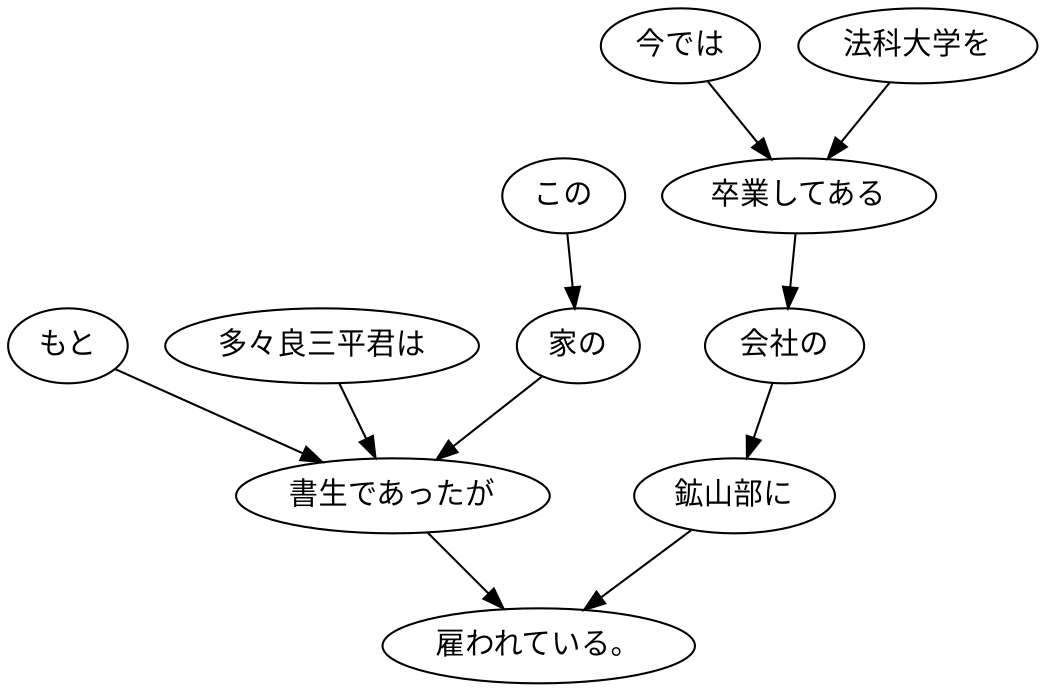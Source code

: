 digraph graph2963 {
	node0 [label="多々良三平君は"];
	node1 [label="もと"];
	node2 [label="この"];
	node3 [label="家の"];
	node4 [label="書生であったが"];
	node5 [label="今では"];
	node6 [label="法科大学を"];
	node7 [label="卒業してある"];
	node8 [label="会社の"];
	node9 [label="鉱山部に"];
	node10 [label="雇われている。"];
	node0 -> node4;
	node1 -> node4;
	node2 -> node3;
	node3 -> node4;
	node4 -> node10;
	node5 -> node7;
	node6 -> node7;
	node7 -> node8;
	node8 -> node9;
	node9 -> node10;
}
